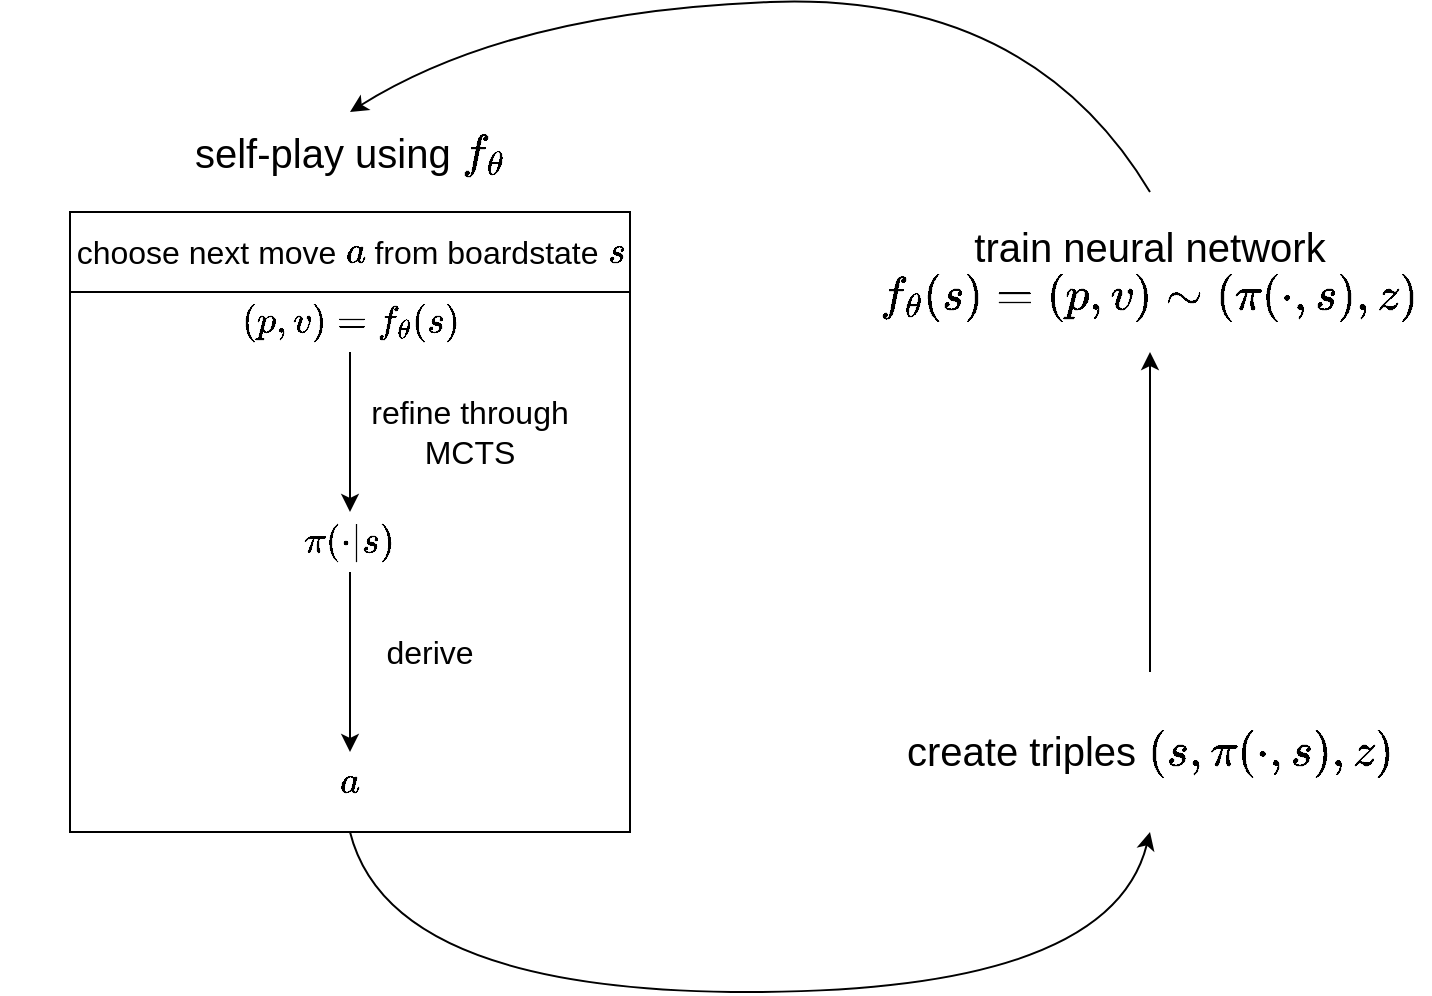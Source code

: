 <mxfile version="15.8.9"><diagram id="ErxLVSrrDDQe2xpUbc7K" name="Page-1"><mxGraphModel dx="1182" dy="679" grid="1" gridSize="10" guides="1" tooltips="1" connect="1" arrows="1" fold="1" page="0" pageScale="1" pageWidth="827" pageHeight="1169" math="1" shadow="0"><root><mxCell id="0"/><mxCell id="1" parent="0"/><mxCell id="Ze6gPSpfgQqcZxUB6Ygv-2" value="&lt;font style=&quot;font-size: 16px&quot;&gt;choose next move &lt;b&gt;\(a\)&lt;/b&gt; from boardstate &lt;b&gt;\(s\)&lt;/b&gt;&lt;/font&gt;" style="swimlane;startSize=40;fontStyle=0;html=1;" vertex="1" parent="1"><mxGeometry x="80" y="153" width="280" height="310" as="geometry"/></mxCell><mxCell id="Ze6gPSpfgQqcZxUB6Ygv-10" style="edgeStyle=orthogonalEdgeStyle;rounded=0;orthogonalLoop=1;jettySize=auto;html=1;fontSize=16;" edge="1" parent="Ze6gPSpfgQqcZxUB6Ygv-2" source="Ze6gPSpfgQqcZxUB6Ygv-6" target="Ze6gPSpfgQqcZxUB6Ygv-7"><mxGeometry relative="1" as="geometry"/></mxCell><mxCell id="Ze6gPSpfgQqcZxUB6Ygv-6" value="\( (p, v) = f_\theta (s) \)" style="text;html=1;strokeColor=none;fillColor=none;align=center;verticalAlign=middle;whiteSpace=wrap;rounded=0;fontSize=16;" vertex="1" parent="Ze6gPSpfgQqcZxUB6Ygv-2"><mxGeometry x="40" y="40" width="200" height="30" as="geometry"/></mxCell><mxCell id="Ze6gPSpfgQqcZxUB6Ygv-9" style="edgeStyle=orthogonalEdgeStyle;rounded=0;orthogonalLoop=1;jettySize=auto;html=1;fontSize=16;" edge="1" parent="Ze6gPSpfgQqcZxUB6Ygv-2" source="Ze6gPSpfgQqcZxUB6Ygv-7" target="Ze6gPSpfgQqcZxUB6Ygv-8"><mxGeometry relative="1" as="geometry"/></mxCell><mxCell id="Ze6gPSpfgQqcZxUB6Ygv-7" value="\( \pi (\cdot | s) \)" style="text;html=1;strokeColor=none;fillColor=none;align=center;verticalAlign=middle;whiteSpace=wrap;rounded=0;fontSize=16;" vertex="1" parent="Ze6gPSpfgQqcZxUB6Ygv-2"><mxGeometry x="40" y="150" width="200" height="30" as="geometry"/></mxCell><mxCell id="Ze6gPSpfgQqcZxUB6Ygv-8" value="\( a \)" style="text;html=1;strokeColor=none;fillColor=none;align=center;verticalAlign=middle;whiteSpace=wrap;rounded=0;fontSize=16;" vertex="1" parent="Ze6gPSpfgQqcZxUB6Ygv-2"><mxGeometry x="40" y="270" width="200" height="30" as="geometry"/></mxCell><mxCell id="Ze6gPSpfgQqcZxUB6Ygv-11" value="refine through MCTS" style="text;html=1;strokeColor=none;fillColor=none;align=center;verticalAlign=middle;whiteSpace=wrap;rounded=0;fontSize=16;" vertex="1" parent="Ze6gPSpfgQqcZxUB6Ygv-2"><mxGeometry x="140" y="70" width="120" height="80" as="geometry"/></mxCell><mxCell id="Ze6gPSpfgQqcZxUB6Ygv-12" value="&lt;div&gt;derive&lt;/div&gt;" style="text;html=1;strokeColor=none;fillColor=none;align=center;verticalAlign=middle;whiteSpace=wrap;rounded=0;fontSize=16;" vertex="1" parent="Ze6gPSpfgQqcZxUB6Ygv-2"><mxGeometry x="140" y="200" width="80" height="40" as="geometry"/></mxCell><mxCell id="Ze6gPSpfgQqcZxUB6Ygv-4" value="&lt;font style=&quot;font-size: 20px&quot;&gt;self-play using \( f_\theta \)&lt;/font&gt;" style="text;html=1;strokeColor=none;fillColor=none;align=center;verticalAlign=middle;whiteSpace=wrap;rounded=0;" vertex="1" parent="1"><mxGeometry x="45" y="103" width="350" height="40" as="geometry"/></mxCell><mxCell id="Ze6gPSpfgQqcZxUB6Ygv-13" value="train neural network \( f_\theta(s) = (p, v) \sim (\pi(\cdot, s), z) \)" style="text;html=1;strokeColor=none;fillColor=none;align=center;verticalAlign=middle;whiteSpace=wrap;rounded=0;fontSize=20;" vertex="1" parent="1"><mxGeometry x="480" y="143" width="280" height="80" as="geometry"/></mxCell><mxCell id="Ze6gPSpfgQqcZxUB6Ygv-16" value="create triples \( (s, \pi(\cdot, s), z) \)" style="text;html=1;strokeColor=none;fillColor=none;align=center;verticalAlign=middle;whiteSpace=wrap;rounded=0;fontSize=20;" vertex="1" parent="1"><mxGeometry x="480" y="383" width="280" height="80" as="geometry"/></mxCell><mxCell id="Ze6gPSpfgQqcZxUB6Ygv-28" value="" style="curved=1;endArrow=classic;html=1;rounded=0;fontSize=20;exitX=0.5;exitY=1;exitDx=0;exitDy=0;entryX=0.5;entryY=1;entryDx=0;entryDy=0;" edge="1" parent="1" source="Ze6gPSpfgQqcZxUB6Ygv-2" target="Ze6gPSpfgQqcZxUB6Ygv-16"><mxGeometry width="50" height="50" relative="1" as="geometry"><mxPoint x="310" y="353" as="sourcePoint"/><mxPoint x="360" y="303" as="targetPoint"/><Array as="points"><mxPoint x="240" y="543"/><mxPoint x="600" y="543"/></Array></mxGeometry></mxCell><mxCell id="Ze6gPSpfgQqcZxUB6Ygv-29" value="" style="curved=1;endArrow=classic;html=1;rounded=0;fontSize=20;exitX=0.5;exitY=0;exitDx=0;exitDy=0;entryX=0.5;entryY=1;entryDx=0;entryDy=0;" edge="1" parent="1" source="Ze6gPSpfgQqcZxUB6Ygv-16" target="Ze6gPSpfgQqcZxUB6Ygv-13"><mxGeometry width="50" height="50" relative="1" as="geometry"><mxPoint x="310" y="313" as="sourcePoint"/><mxPoint x="360" y="263" as="targetPoint"/><Array as="points"><mxPoint x="620" y="343"/></Array></mxGeometry></mxCell><mxCell id="Ze6gPSpfgQqcZxUB6Ygv-30" value="" style="curved=1;endArrow=classic;html=1;rounded=0;fontSize=20;exitX=0.5;exitY=0;exitDx=0;exitDy=0;entryX=0.5;entryY=0;entryDx=0;entryDy=0;" edge="1" parent="1" source="Ze6gPSpfgQqcZxUB6Ygv-13" target="Ze6gPSpfgQqcZxUB6Ygv-4"><mxGeometry width="50" height="50" relative="1" as="geometry"><mxPoint x="310" y="353" as="sourcePoint"/><mxPoint x="360" y="303" as="targetPoint"/><Array as="points"><mxPoint x="560" y="43"/><mxPoint x="300" y="53"/></Array></mxGeometry></mxCell></root></mxGraphModel></diagram></mxfile>